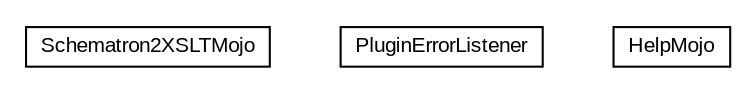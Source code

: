 #!/usr/local/bin/dot
#
# Class diagram 
# Generated by UMLGraph version 5.1 (http://www.umlgraph.org/)
#

digraph G {
	edge [fontname="arial",fontsize=10,labelfontname="arial",labelfontsize=10];
	node [fontname="arial",fontsize=10,shape=plaintext];
	nodesep=0.25;
	ranksep=0.5;
	// com.helger.maven.sch2xslt.Schematron2XSLTMojo
	c3541 [label=<<table title="com.helger.maven.sch2xslt.Schematron2XSLTMojo" border="0" cellborder="1" cellspacing="0" cellpadding="2" port="p" href="./Schematron2XSLTMojo.html">
		<tr><td><table border="0" cellspacing="0" cellpadding="1">
<tr><td align="center" balign="center"> Schematron2XSLTMojo </td></tr>
		</table></td></tr>
		</table>>, fontname="arial", fontcolor="black", fontsize=10.0];
	// com.helger.maven.sch2xslt.Schematron2XSLTMojo.PluginErrorListener
	c3542 [label=<<table title="com.helger.maven.sch2xslt.Schematron2XSLTMojo.PluginErrorListener" border="0" cellborder="1" cellspacing="0" cellpadding="2" port="p" href="./Schematron2XSLTMojo.PluginErrorListener.html">
		<tr><td><table border="0" cellspacing="0" cellpadding="1">
<tr><td align="center" balign="center"> PluginErrorListener </td></tr>
		</table></td></tr>
		</table>>, fontname="arial", fontcolor="black", fontsize=10.0];
	// com.helger.maven.sch2xslt.HelpMojo
	c3543 [label=<<table title="com.helger.maven.sch2xslt.HelpMojo" border="0" cellborder="1" cellspacing="0" cellpadding="2" port="p" href="./HelpMojo.html">
		<tr><td><table border="0" cellspacing="0" cellpadding="1">
<tr><td align="center" balign="center"> HelpMojo </td></tr>
		</table></td></tr>
		</table>>, fontname="arial", fontcolor="black", fontsize=10.0];
}

